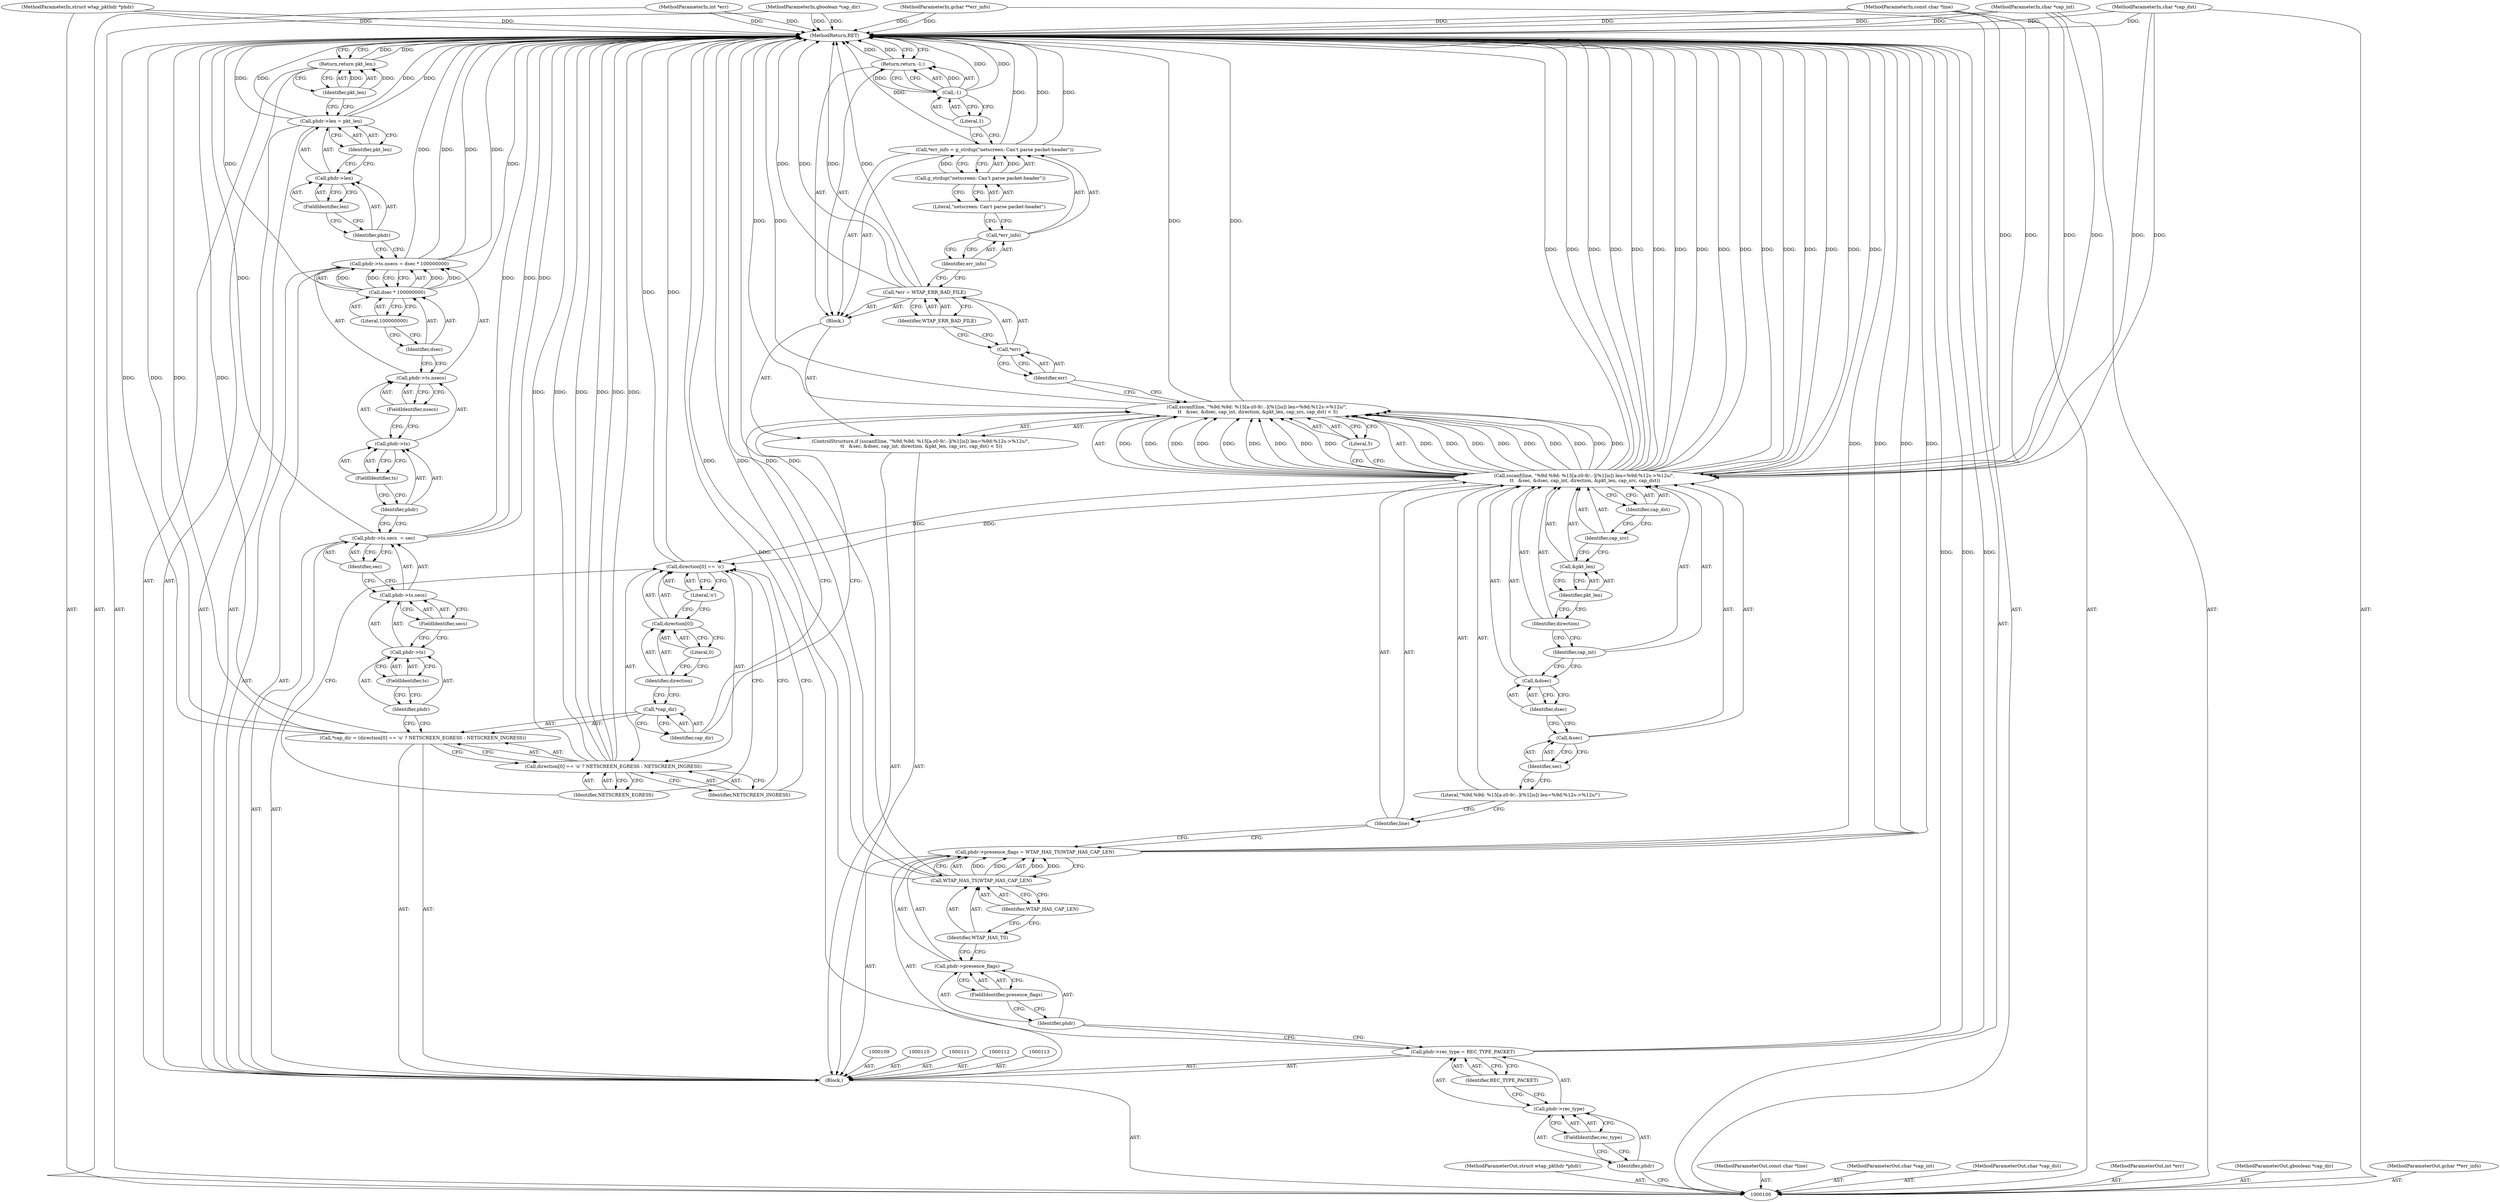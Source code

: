digraph "1_wireshark_6a140eca7b78b230f1f90a739a32257476513c78_2" {
"1000189" [label="(MethodReturn,RET)"];
"1000101" [label="(MethodParameterIn,struct wtap_pkthdr *phdr)"];
"1000277" [label="(MethodParameterOut,struct wtap_pkthdr *phdr)"];
"1000102" [label="(MethodParameterIn,const char *line)"];
"1000278" [label="(MethodParameterOut,const char *line)"];
"1000103" [label="(MethodParameterIn,char *cap_int)"];
"1000279" [label="(MethodParameterOut,char *cap_int)"];
"1000119" [label="(Call,phdr->presence_flags = WTAP_HAS_TS|WTAP_HAS_CAP_LEN)"];
"1000120" [label="(Call,phdr->presence_flags)"];
"1000121" [label="(Identifier,phdr)"];
"1000123" [label="(Call,WTAP_HAS_TS|WTAP_HAS_CAP_LEN)"];
"1000124" [label="(Identifier,WTAP_HAS_TS)"];
"1000125" [label="(Identifier,WTAP_HAS_CAP_LEN)"];
"1000122" [label="(FieldIdentifier,presence_flags)"];
"1000126" [label="(ControlStructure,if (sscanf(line, \"%9d.%9d: %15[a-z0-9/:.-](%1[io]) len=%9d:%12s->%12s/\",\n \t\t   &sec, &dsec, cap_int, direction, &pkt_len, cap_src, cap_dst) < 5))"];
"1000129" [label="(Identifier,line)"];
"1000130" [label="(Literal,\"%9d.%9d: %15[a-z0-9/:.-](%1[io]) len=%9d:%12s->%12s/\")"];
"1000127" [label="(Call,sscanf(line, \"%9d.%9d: %15[a-z0-9/:.-](%1[io]) len=%9d:%12s->%12s/\",\n \t\t   &sec, &dsec, cap_int, direction, &pkt_len, cap_src, cap_dst) < 5)"];
"1000128" [label="(Call,sscanf(line, \"%9d.%9d: %15[a-z0-9/:.-](%1[io]) len=%9d:%12s->%12s/\",\n \t\t   &sec, &dsec, cap_int, direction, &pkt_len, cap_src, cap_dst))"];
"1000133" [label="(Call,&dsec)"];
"1000134" [label="(Identifier,dsec)"];
"1000135" [label="(Identifier,cap_int)"];
"1000136" [label="(Identifier,direction)"];
"1000137" [label="(Call,&pkt_len)"];
"1000138" [label="(Identifier,pkt_len)"];
"1000139" [label="(Identifier,cap_src)"];
"1000140" [label="(Identifier,cap_dst)"];
"1000131" [label="(Call,&sec)"];
"1000141" [label="(Literal,5)"];
"1000132" [label="(Identifier,sec)"];
"1000142" [label="(Block,)"];
"1000146" [label="(Identifier,WTAP_ERR_BAD_FILE)"];
"1000143" [label="(Call,*err = WTAP_ERR_BAD_FILE)"];
"1000144" [label="(Call,*err)"];
"1000145" [label="(Identifier,err)"];
"1000150" [label="(Call,g_strdup(\"netscreen: Can't parse packet-header\"))"];
"1000151" [label="(Literal,\"netscreen: Can't parse packet-header\")"];
"1000147" [label="(Call,*err_info = g_strdup(\"netscreen: Can't parse packet-header\"))"];
"1000148" [label="(Call,*err_info)"];
"1000149" [label="(Identifier,err_info)"];
"1000153" [label="(Call,-1)"];
"1000154" [label="(Literal,1)"];
"1000152" [label="(Return,return -1;)"];
"1000155" [label="(Call,*cap_dir = (direction[0] == 'o' ? NETSCREEN_EGRESS : NETSCREEN_INGRESS))"];
"1000156" [label="(Call,*cap_dir)"];
"1000158" [label="(Call,direction[0] == 'o' ? NETSCREEN_EGRESS : NETSCREEN_INGRESS)"];
"1000159" [label="(Call,direction[0] == 'o')"];
"1000160" [label="(Call,direction[0])"];
"1000161" [label="(Identifier,direction)"];
"1000157" [label="(Identifier,cap_dir)"];
"1000162" [label="(Literal,0)"];
"1000163" [label="(Literal,'o')"];
"1000164" [label="(Identifier,NETSCREEN_EGRESS)"];
"1000165" [label="(Identifier,NETSCREEN_INGRESS)"];
"1000105" [label="(MethodParameterIn,char *cap_dst)"];
"1000281" [label="(MethodParameterOut,char *cap_dst)"];
"1000106" [label="(MethodParameterIn,int *err)"];
"1000282" [label="(MethodParameterOut,int *err)"];
"1000104" [label="(MethodParameterIn,gboolean *cap_dir)"];
"1000280" [label="(MethodParameterOut,gboolean *cap_dir)"];
"1000107" [label="(MethodParameterIn,gchar **err_info)"];
"1000283" [label="(MethodParameterOut,gchar **err_info)"];
"1000171" [label="(FieldIdentifier,secs)"];
"1000172" [label="(Identifier,sec)"];
"1000166" [label="(Call,phdr->ts.secs  = sec)"];
"1000167" [label="(Call,phdr->ts.secs)"];
"1000168" [label="(Call,phdr->ts)"];
"1000169" [label="(Identifier,phdr)"];
"1000170" [label="(FieldIdentifier,ts)"];
"1000178" [label="(FieldIdentifier,nsecs)"];
"1000179" [label="(Call,dsec * 100000000)"];
"1000180" [label="(Identifier,dsec)"];
"1000173" [label="(Call,phdr->ts.nsecs = dsec * 100000000)"];
"1000174" [label="(Call,phdr->ts.nsecs)"];
"1000175" [label="(Call,phdr->ts)"];
"1000176" [label="(Identifier,phdr)"];
"1000181" [label="(Literal,100000000)"];
"1000177" [label="(FieldIdentifier,ts)"];
"1000186" [label="(Identifier,pkt_len)"];
"1000182" [label="(Call,phdr->len = pkt_len)"];
"1000183" [label="(Call,phdr->len)"];
"1000184" [label="(Identifier,phdr)"];
"1000185" [label="(FieldIdentifier,len)"];
"1000187" [label="(Return,return pkt_len;)"];
"1000188" [label="(Identifier,pkt_len)"];
"1000108" [label="(Block,)"];
"1000118" [label="(Identifier,REC_TYPE_PACKET)"];
"1000114" [label="(Call,phdr->rec_type = REC_TYPE_PACKET)"];
"1000115" [label="(Call,phdr->rec_type)"];
"1000116" [label="(Identifier,phdr)"];
"1000117" [label="(FieldIdentifier,rec_type)"];
"1000189" -> "1000100"  [label="AST: "];
"1000189" -> "1000152"  [label="CFG: "];
"1000189" -> "1000187"  [label="CFG: "];
"1000187" -> "1000189"  [label="DDG: "];
"1000152" -> "1000189"  [label="DDG: "];
"1000166" -> "1000189"  [label="DDG: "];
"1000166" -> "1000189"  [label="DDG: "];
"1000123" -> "1000189"  [label="DDG: "];
"1000123" -> "1000189"  [label="DDG: "];
"1000107" -> "1000189"  [label="DDG: "];
"1000105" -> "1000189"  [label="DDG: "];
"1000147" -> "1000189"  [label="DDG: "];
"1000147" -> "1000189"  [label="DDG: "];
"1000114" -> "1000189"  [label="DDG: "];
"1000114" -> "1000189"  [label="DDG: "];
"1000143" -> "1000189"  [label="DDG: "];
"1000143" -> "1000189"  [label="DDG: "];
"1000158" -> "1000189"  [label="DDG: "];
"1000158" -> "1000189"  [label="DDG: "];
"1000158" -> "1000189"  [label="DDG: "];
"1000182" -> "1000189"  [label="DDG: "];
"1000182" -> "1000189"  [label="DDG: "];
"1000173" -> "1000189"  [label="DDG: "];
"1000173" -> "1000189"  [label="DDG: "];
"1000104" -> "1000189"  [label="DDG: "];
"1000159" -> "1000189"  [label="DDG: "];
"1000119" -> "1000189"  [label="DDG: "];
"1000119" -> "1000189"  [label="DDG: "];
"1000128" -> "1000189"  [label="DDG: "];
"1000128" -> "1000189"  [label="DDG: "];
"1000128" -> "1000189"  [label="DDG: "];
"1000128" -> "1000189"  [label="DDG: "];
"1000128" -> "1000189"  [label="DDG: "];
"1000128" -> "1000189"  [label="DDG: "];
"1000128" -> "1000189"  [label="DDG: "];
"1000128" -> "1000189"  [label="DDG: "];
"1000155" -> "1000189"  [label="DDG: "];
"1000155" -> "1000189"  [label="DDG: "];
"1000103" -> "1000189"  [label="DDG: "];
"1000179" -> "1000189"  [label="DDG: "];
"1000127" -> "1000189"  [label="DDG: "];
"1000127" -> "1000189"  [label="DDG: "];
"1000153" -> "1000189"  [label="DDG: "];
"1000102" -> "1000189"  [label="DDG: "];
"1000101" -> "1000189"  [label="DDG: "];
"1000106" -> "1000189"  [label="DDG: "];
"1000101" -> "1000100"  [label="AST: "];
"1000101" -> "1000189"  [label="DDG: "];
"1000277" -> "1000100"  [label="AST: "];
"1000102" -> "1000100"  [label="AST: "];
"1000102" -> "1000189"  [label="DDG: "];
"1000102" -> "1000128"  [label="DDG: "];
"1000278" -> "1000100"  [label="AST: "];
"1000103" -> "1000100"  [label="AST: "];
"1000103" -> "1000189"  [label="DDG: "];
"1000103" -> "1000128"  [label="DDG: "];
"1000279" -> "1000100"  [label="AST: "];
"1000119" -> "1000108"  [label="AST: "];
"1000119" -> "1000123"  [label="CFG: "];
"1000120" -> "1000119"  [label="AST: "];
"1000123" -> "1000119"  [label="AST: "];
"1000129" -> "1000119"  [label="CFG: "];
"1000119" -> "1000189"  [label="DDG: "];
"1000119" -> "1000189"  [label="DDG: "];
"1000123" -> "1000119"  [label="DDG: "];
"1000123" -> "1000119"  [label="DDG: "];
"1000120" -> "1000119"  [label="AST: "];
"1000120" -> "1000122"  [label="CFG: "];
"1000121" -> "1000120"  [label="AST: "];
"1000122" -> "1000120"  [label="AST: "];
"1000124" -> "1000120"  [label="CFG: "];
"1000121" -> "1000120"  [label="AST: "];
"1000121" -> "1000114"  [label="CFG: "];
"1000122" -> "1000121"  [label="CFG: "];
"1000123" -> "1000119"  [label="AST: "];
"1000123" -> "1000125"  [label="CFG: "];
"1000124" -> "1000123"  [label="AST: "];
"1000125" -> "1000123"  [label="AST: "];
"1000119" -> "1000123"  [label="CFG: "];
"1000123" -> "1000189"  [label="DDG: "];
"1000123" -> "1000189"  [label="DDG: "];
"1000123" -> "1000119"  [label="DDG: "];
"1000123" -> "1000119"  [label="DDG: "];
"1000124" -> "1000123"  [label="AST: "];
"1000124" -> "1000120"  [label="CFG: "];
"1000125" -> "1000124"  [label="CFG: "];
"1000125" -> "1000123"  [label="AST: "];
"1000125" -> "1000124"  [label="CFG: "];
"1000123" -> "1000125"  [label="CFG: "];
"1000122" -> "1000120"  [label="AST: "];
"1000122" -> "1000121"  [label="CFG: "];
"1000120" -> "1000122"  [label="CFG: "];
"1000126" -> "1000108"  [label="AST: "];
"1000127" -> "1000126"  [label="AST: "];
"1000142" -> "1000126"  [label="AST: "];
"1000129" -> "1000128"  [label="AST: "];
"1000129" -> "1000119"  [label="CFG: "];
"1000130" -> "1000129"  [label="CFG: "];
"1000130" -> "1000128"  [label="AST: "];
"1000130" -> "1000129"  [label="CFG: "];
"1000132" -> "1000130"  [label="CFG: "];
"1000127" -> "1000126"  [label="AST: "];
"1000127" -> "1000141"  [label="CFG: "];
"1000128" -> "1000127"  [label="AST: "];
"1000141" -> "1000127"  [label="AST: "];
"1000145" -> "1000127"  [label="CFG: "];
"1000157" -> "1000127"  [label="CFG: "];
"1000127" -> "1000189"  [label="DDG: "];
"1000127" -> "1000189"  [label="DDG: "];
"1000128" -> "1000127"  [label="DDG: "];
"1000128" -> "1000127"  [label="DDG: "];
"1000128" -> "1000127"  [label="DDG: "];
"1000128" -> "1000127"  [label="DDG: "];
"1000128" -> "1000127"  [label="DDG: "];
"1000128" -> "1000127"  [label="DDG: "];
"1000128" -> "1000127"  [label="DDG: "];
"1000128" -> "1000127"  [label="DDG: "];
"1000128" -> "1000127"  [label="DDG: "];
"1000128" -> "1000127"  [label="AST: "];
"1000128" -> "1000140"  [label="CFG: "];
"1000129" -> "1000128"  [label="AST: "];
"1000130" -> "1000128"  [label="AST: "];
"1000131" -> "1000128"  [label="AST: "];
"1000133" -> "1000128"  [label="AST: "];
"1000135" -> "1000128"  [label="AST: "];
"1000136" -> "1000128"  [label="AST: "];
"1000137" -> "1000128"  [label="AST: "];
"1000139" -> "1000128"  [label="AST: "];
"1000140" -> "1000128"  [label="AST: "];
"1000141" -> "1000128"  [label="CFG: "];
"1000128" -> "1000189"  [label="DDG: "];
"1000128" -> "1000189"  [label="DDG: "];
"1000128" -> "1000189"  [label="DDG: "];
"1000128" -> "1000189"  [label="DDG: "];
"1000128" -> "1000189"  [label="DDG: "];
"1000128" -> "1000189"  [label="DDG: "];
"1000128" -> "1000189"  [label="DDG: "];
"1000128" -> "1000189"  [label="DDG: "];
"1000128" -> "1000127"  [label="DDG: "];
"1000128" -> "1000127"  [label="DDG: "];
"1000128" -> "1000127"  [label="DDG: "];
"1000128" -> "1000127"  [label="DDG: "];
"1000128" -> "1000127"  [label="DDG: "];
"1000128" -> "1000127"  [label="DDG: "];
"1000128" -> "1000127"  [label="DDG: "];
"1000128" -> "1000127"  [label="DDG: "];
"1000128" -> "1000127"  [label="DDG: "];
"1000102" -> "1000128"  [label="DDG: "];
"1000103" -> "1000128"  [label="DDG: "];
"1000105" -> "1000128"  [label="DDG: "];
"1000128" -> "1000159"  [label="DDG: "];
"1000133" -> "1000128"  [label="AST: "];
"1000133" -> "1000134"  [label="CFG: "];
"1000134" -> "1000133"  [label="AST: "];
"1000135" -> "1000133"  [label="CFG: "];
"1000134" -> "1000133"  [label="AST: "];
"1000134" -> "1000131"  [label="CFG: "];
"1000133" -> "1000134"  [label="CFG: "];
"1000135" -> "1000128"  [label="AST: "];
"1000135" -> "1000133"  [label="CFG: "];
"1000136" -> "1000135"  [label="CFG: "];
"1000136" -> "1000128"  [label="AST: "];
"1000136" -> "1000135"  [label="CFG: "];
"1000138" -> "1000136"  [label="CFG: "];
"1000137" -> "1000128"  [label="AST: "];
"1000137" -> "1000138"  [label="CFG: "];
"1000138" -> "1000137"  [label="AST: "];
"1000139" -> "1000137"  [label="CFG: "];
"1000138" -> "1000137"  [label="AST: "];
"1000138" -> "1000136"  [label="CFG: "];
"1000137" -> "1000138"  [label="CFG: "];
"1000139" -> "1000128"  [label="AST: "];
"1000139" -> "1000137"  [label="CFG: "];
"1000140" -> "1000139"  [label="CFG: "];
"1000140" -> "1000128"  [label="AST: "];
"1000140" -> "1000139"  [label="CFG: "];
"1000128" -> "1000140"  [label="CFG: "];
"1000131" -> "1000128"  [label="AST: "];
"1000131" -> "1000132"  [label="CFG: "];
"1000132" -> "1000131"  [label="AST: "];
"1000134" -> "1000131"  [label="CFG: "];
"1000141" -> "1000127"  [label="AST: "];
"1000141" -> "1000128"  [label="CFG: "];
"1000127" -> "1000141"  [label="CFG: "];
"1000132" -> "1000131"  [label="AST: "];
"1000132" -> "1000130"  [label="CFG: "];
"1000131" -> "1000132"  [label="CFG: "];
"1000142" -> "1000126"  [label="AST: "];
"1000143" -> "1000142"  [label="AST: "];
"1000147" -> "1000142"  [label="AST: "];
"1000152" -> "1000142"  [label="AST: "];
"1000146" -> "1000143"  [label="AST: "];
"1000146" -> "1000144"  [label="CFG: "];
"1000143" -> "1000146"  [label="CFG: "];
"1000143" -> "1000142"  [label="AST: "];
"1000143" -> "1000146"  [label="CFG: "];
"1000144" -> "1000143"  [label="AST: "];
"1000146" -> "1000143"  [label="AST: "];
"1000149" -> "1000143"  [label="CFG: "];
"1000143" -> "1000189"  [label="DDG: "];
"1000143" -> "1000189"  [label="DDG: "];
"1000144" -> "1000143"  [label="AST: "];
"1000144" -> "1000145"  [label="CFG: "];
"1000145" -> "1000144"  [label="AST: "];
"1000146" -> "1000144"  [label="CFG: "];
"1000145" -> "1000144"  [label="AST: "];
"1000145" -> "1000127"  [label="CFG: "];
"1000144" -> "1000145"  [label="CFG: "];
"1000150" -> "1000147"  [label="AST: "];
"1000150" -> "1000151"  [label="CFG: "];
"1000151" -> "1000150"  [label="AST: "];
"1000147" -> "1000150"  [label="CFG: "];
"1000150" -> "1000147"  [label="DDG: "];
"1000151" -> "1000150"  [label="AST: "];
"1000151" -> "1000148"  [label="CFG: "];
"1000150" -> "1000151"  [label="CFG: "];
"1000147" -> "1000142"  [label="AST: "];
"1000147" -> "1000150"  [label="CFG: "];
"1000148" -> "1000147"  [label="AST: "];
"1000150" -> "1000147"  [label="AST: "];
"1000154" -> "1000147"  [label="CFG: "];
"1000147" -> "1000189"  [label="DDG: "];
"1000147" -> "1000189"  [label="DDG: "];
"1000150" -> "1000147"  [label="DDG: "];
"1000148" -> "1000147"  [label="AST: "];
"1000148" -> "1000149"  [label="CFG: "];
"1000149" -> "1000148"  [label="AST: "];
"1000151" -> "1000148"  [label="CFG: "];
"1000149" -> "1000148"  [label="AST: "];
"1000149" -> "1000143"  [label="CFG: "];
"1000148" -> "1000149"  [label="CFG: "];
"1000153" -> "1000152"  [label="AST: "];
"1000153" -> "1000154"  [label="CFG: "];
"1000154" -> "1000153"  [label="AST: "];
"1000152" -> "1000153"  [label="CFG: "];
"1000153" -> "1000189"  [label="DDG: "];
"1000153" -> "1000152"  [label="DDG: "];
"1000154" -> "1000153"  [label="AST: "];
"1000154" -> "1000147"  [label="CFG: "];
"1000153" -> "1000154"  [label="CFG: "];
"1000152" -> "1000142"  [label="AST: "];
"1000152" -> "1000153"  [label="CFG: "];
"1000153" -> "1000152"  [label="AST: "];
"1000189" -> "1000152"  [label="CFG: "];
"1000152" -> "1000189"  [label="DDG: "];
"1000153" -> "1000152"  [label="DDG: "];
"1000155" -> "1000108"  [label="AST: "];
"1000155" -> "1000158"  [label="CFG: "];
"1000156" -> "1000155"  [label="AST: "];
"1000158" -> "1000155"  [label="AST: "];
"1000169" -> "1000155"  [label="CFG: "];
"1000155" -> "1000189"  [label="DDG: "];
"1000155" -> "1000189"  [label="DDG: "];
"1000156" -> "1000155"  [label="AST: "];
"1000156" -> "1000157"  [label="CFG: "];
"1000157" -> "1000156"  [label="AST: "];
"1000161" -> "1000156"  [label="CFG: "];
"1000158" -> "1000155"  [label="AST: "];
"1000158" -> "1000164"  [label="CFG: "];
"1000158" -> "1000165"  [label="CFG: "];
"1000159" -> "1000158"  [label="AST: "];
"1000164" -> "1000158"  [label="AST: "];
"1000165" -> "1000158"  [label="AST: "];
"1000155" -> "1000158"  [label="CFG: "];
"1000158" -> "1000189"  [label="DDG: "];
"1000158" -> "1000189"  [label="DDG: "];
"1000158" -> "1000189"  [label="DDG: "];
"1000159" -> "1000158"  [label="AST: "];
"1000159" -> "1000163"  [label="CFG: "];
"1000160" -> "1000159"  [label="AST: "];
"1000163" -> "1000159"  [label="AST: "];
"1000164" -> "1000159"  [label="CFG: "];
"1000165" -> "1000159"  [label="CFG: "];
"1000159" -> "1000189"  [label="DDG: "];
"1000128" -> "1000159"  [label="DDG: "];
"1000160" -> "1000159"  [label="AST: "];
"1000160" -> "1000162"  [label="CFG: "];
"1000161" -> "1000160"  [label="AST: "];
"1000162" -> "1000160"  [label="AST: "];
"1000163" -> "1000160"  [label="CFG: "];
"1000161" -> "1000160"  [label="AST: "];
"1000161" -> "1000156"  [label="CFG: "];
"1000162" -> "1000161"  [label="CFG: "];
"1000157" -> "1000156"  [label="AST: "];
"1000157" -> "1000127"  [label="CFG: "];
"1000156" -> "1000157"  [label="CFG: "];
"1000162" -> "1000160"  [label="AST: "];
"1000162" -> "1000161"  [label="CFG: "];
"1000160" -> "1000162"  [label="CFG: "];
"1000163" -> "1000159"  [label="AST: "];
"1000163" -> "1000160"  [label="CFG: "];
"1000159" -> "1000163"  [label="CFG: "];
"1000164" -> "1000158"  [label="AST: "];
"1000164" -> "1000159"  [label="CFG: "];
"1000158" -> "1000164"  [label="CFG: "];
"1000165" -> "1000158"  [label="AST: "];
"1000165" -> "1000159"  [label="CFG: "];
"1000158" -> "1000165"  [label="CFG: "];
"1000105" -> "1000100"  [label="AST: "];
"1000105" -> "1000189"  [label="DDG: "];
"1000105" -> "1000128"  [label="DDG: "];
"1000281" -> "1000100"  [label="AST: "];
"1000106" -> "1000100"  [label="AST: "];
"1000106" -> "1000189"  [label="DDG: "];
"1000282" -> "1000100"  [label="AST: "];
"1000104" -> "1000100"  [label="AST: "];
"1000104" -> "1000189"  [label="DDG: "];
"1000280" -> "1000100"  [label="AST: "];
"1000107" -> "1000100"  [label="AST: "];
"1000107" -> "1000189"  [label="DDG: "];
"1000283" -> "1000100"  [label="AST: "];
"1000171" -> "1000167"  [label="AST: "];
"1000171" -> "1000168"  [label="CFG: "];
"1000167" -> "1000171"  [label="CFG: "];
"1000172" -> "1000166"  [label="AST: "];
"1000172" -> "1000167"  [label="CFG: "];
"1000166" -> "1000172"  [label="CFG: "];
"1000166" -> "1000108"  [label="AST: "];
"1000166" -> "1000172"  [label="CFG: "];
"1000167" -> "1000166"  [label="AST: "];
"1000172" -> "1000166"  [label="AST: "];
"1000176" -> "1000166"  [label="CFG: "];
"1000166" -> "1000189"  [label="DDG: "];
"1000166" -> "1000189"  [label="DDG: "];
"1000167" -> "1000166"  [label="AST: "];
"1000167" -> "1000171"  [label="CFG: "];
"1000168" -> "1000167"  [label="AST: "];
"1000171" -> "1000167"  [label="AST: "];
"1000172" -> "1000167"  [label="CFG: "];
"1000168" -> "1000167"  [label="AST: "];
"1000168" -> "1000170"  [label="CFG: "];
"1000169" -> "1000168"  [label="AST: "];
"1000170" -> "1000168"  [label="AST: "];
"1000171" -> "1000168"  [label="CFG: "];
"1000169" -> "1000168"  [label="AST: "];
"1000169" -> "1000155"  [label="CFG: "];
"1000170" -> "1000169"  [label="CFG: "];
"1000170" -> "1000168"  [label="AST: "];
"1000170" -> "1000169"  [label="CFG: "];
"1000168" -> "1000170"  [label="CFG: "];
"1000178" -> "1000174"  [label="AST: "];
"1000178" -> "1000175"  [label="CFG: "];
"1000174" -> "1000178"  [label="CFG: "];
"1000179" -> "1000173"  [label="AST: "];
"1000179" -> "1000181"  [label="CFG: "];
"1000180" -> "1000179"  [label="AST: "];
"1000181" -> "1000179"  [label="AST: "];
"1000173" -> "1000179"  [label="CFG: "];
"1000179" -> "1000189"  [label="DDG: "];
"1000179" -> "1000173"  [label="DDG: "];
"1000179" -> "1000173"  [label="DDG: "];
"1000180" -> "1000179"  [label="AST: "];
"1000180" -> "1000174"  [label="CFG: "];
"1000181" -> "1000180"  [label="CFG: "];
"1000173" -> "1000108"  [label="AST: "];
"1000173" -> "1000179"  [label="CFG: "];
"1000174" -> "1000173"  [label="AST: "];
"1000179" -> "1000173"  [label="AST: "];
"1000184" -> "1000173"  [label="CFG: "];
"1000173" -> "1000189"  [label="DDG: "];
"1000173" -> "1000189"  [label="DDG: "];
"1000179" -> "1000173"  [label="DDG: "];
"1000179" -> "1000173"  [label="DDG: "];
"1000174" -> "1000173"  [label="AST: "];
"1000174" -> "1000178"  [label="CFG: "];
"1000175" -> "1000174"  [label="AST: "];
"1000178" -> "1000174"  [label="AST: "];
"1000180" -> "1000174"  [label="CFG: "];
"1000175" -> "1000174"  [label="AST: "];
"1000175" -> "1000177"  [label="CFG: "];
"1000176" -> "1000175"  [label="AST: "];
"1000177" -> "1000175"  [label="AST: "];
"1000178" -> "1000175"  [label="CFG: "];
"1000176" -> "1000175"  [label="AST: "];
"1000176" -> "1000166"  [label="CFG: "];
"1000177" -> "1000176"  [label="CFG: "];
"1000181" -> "1000179"  [label="AST: "];
"1000181" -> "1000180"  [label="CFG: "];
"1000179" -> "1000181"  [label="CFG: "];
"1000177" -> "1000175"  [label="AST: "];
"1000177" -> "1000176"  [label="CFG: "];
"1000175" -> "1000177"  [label="CFG: "];
"1000186" -> "1000182"  [label="AST: "];
"1000186" -> "1000183"  [label="CFG: "];
"1000182" -> "1000186"  [label="CFG: "];
"1000182" -> "1000108"  [label="AST: "];
"1000182" -> "1000186"  [label="CFG: "];
"1000183" -> "1000182"  [label="AST: "];
"1000186" -> "1000182"  [label="AST: "];
"1000188" -> "1000182"  [label="CFG: "];
"1000182" -> "1000189"  [label="DDG: "];
"1000182" -> "1000189"  [label="DDG: "];
"1000183" -> "1000182"  [label="AST: "];
"1000183" -> "1000185"  [label="CFG: "];
"1000184" -> "1000183"  [label="AST: "];
"1000185" -> "1000183"  [label="AST: "];
"1000186" -> "1000183"  [label="CFG: "];
"1000184" -> "1000183"  [label="AST: "];
"1000184" -> "1000173"  [label="CFG: "];
"1000185" -> "1000184"  [label="CFG: "];
"1000185" -> "1000183"  [label="AST: "];
"1000185" -> "1000184"  [label="CFG: "];
"1000183" -> "1000185"  [label="CFG: "];
"1000187" -> "1000108"  [label="AST: "];
"1000187" -> "1000188"  [label="CFG: "];
"1000188" -> "1000187"  [label="AST: "];
"1000189" -> "1000187"  [label="CFG: "];
"1000187" -> "1000189"  [label="DDG: "];
"1000188" -> "1000187"  [label="DDG: "];
"1000188" -> "1000187"  [label="AST: "];
"1000188" -> "1000182"  [label="CFG: "];
"1000187" -> "1000188"  [label="CFG: "];
"1000188" -> "1000187"  [label="DDG: "];
"1000108" -> "1000100"  [label="AST: "];
"1000109" -> "1000108"  [label="AST: "];
"1000110" -> "1000108"  [label="AST: "];
"1000111" -> "1000108"  [label="AST: "];
"1000112" -> "1000108"  [label="AST: "];
"1000113" -> "1000108"  [label="AST: "];
"1000114" -> "1000108"  [label="AST: "];
"1000119" -> "1000108"  [label="AST: "];
"1000126" -> "1000108"  [label="AST: "];
"1000155" -> "1000108"  [label="AST: "];
"1000166" -> "1000108"  [label="AST: "];
"1000173" -> "1000108"  [label="AST: "];
"1000182" -> "1000108"  [label="AST: "];
"1000187" -> "1000108"  [label="AST: "];
"1000118" -> "1000114"  [label="AST: "];
"1000118" -> "1000115"  [label="CFG: "];
"1000114" -> "1000118"  [label="CFG: "];
"1000114" -> "1000108"  [label="AST: "];
"1000114" -> "1000118"  [label="CFG: "];
"1000115" -> "1000114"  [label="AST: "];
"1000118" -> "1000114"  [label="AST: "];
"1000121" -> "1000114"  [label="CFG: "];
"1000114" -> "1000189"  [label="DDG: "];
"1000114" -> "1000189"  [label="DDG: "];
"1000115" -> "1000114"  [label="AST: "];
"1000115" -> "1000117"  [label="CFG: "];
"1000116" -> "1000115"  [label="AST: "];
"1000117" -> "1000115"  [label="AST: "];
"1000118" -> "1000115"  [label="CFG: "];
"1000116" -> "1000115"  [label="AST: "];
"1000116" -> "1000100"  [label="CFG: "];
"1000117" -> "1000116"  [label="CFG: "];
"1000117" -> "1000115"  [label="AST: "];
"1000117" -> "1000116"  [label="CFG: "];
"1000115" -> "1000117"  [label="CFG: "];
}

